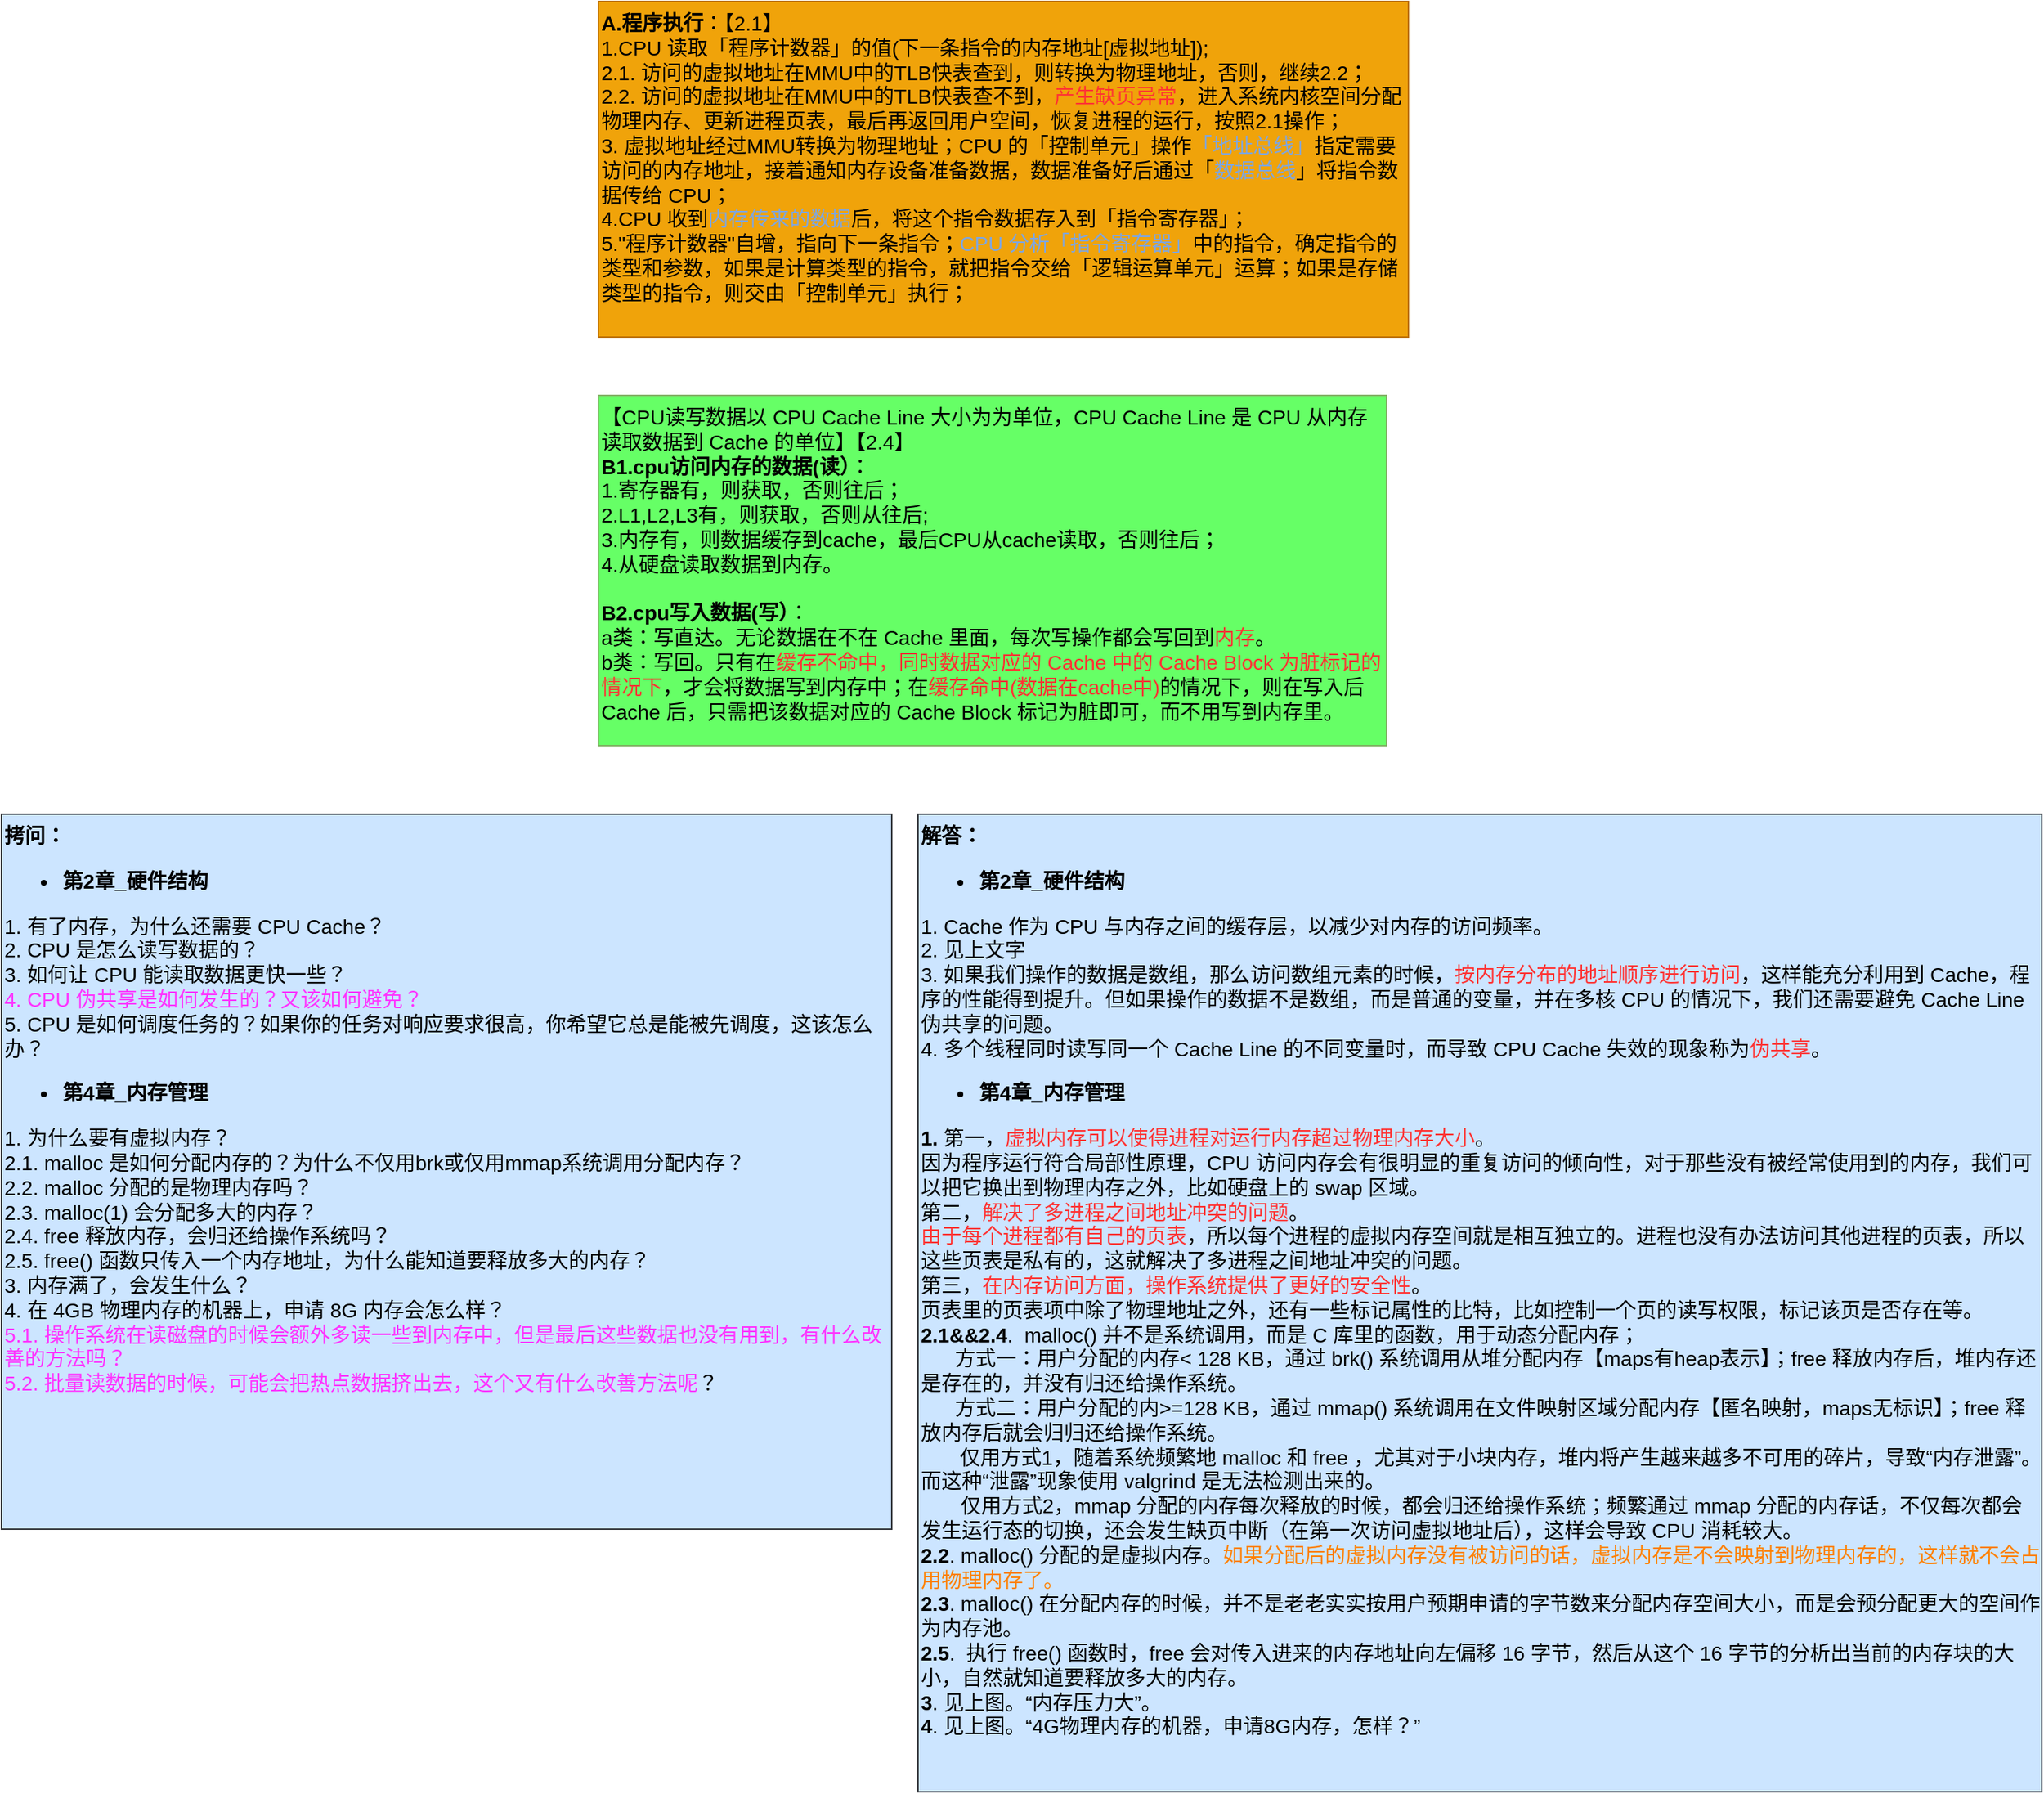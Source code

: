 <mxfile version="21.1.0" type="github">
  <diagram name="第 1 页" id="fNpLfGn5C1ve46DeuQOR">
    <mxGraphModel dx="1001" dy="-517" grid="1" gridSize="10" guides="1" tooltips="1" connect="1" arrows="1" fold="1" page="1" pageScale="1" pageWidth="827" pageHeight="1169" math="0" shadow="0">
      <root>
        <mxCell id="0" />
        <mxCell id="1" parent="0" />
        <mxCell id="XP6LI39cL5Eo3HFnyTUD-1" value="&lt;font style=&quot;font-size: 14px;&quot;&gt;&lt;b&gt;A.程序执行&lt;/b&gt;：【2.1】&lt;br&gt;1.CPU 读取「程序计数器」的值(下一条指令的内存地址[虚拟地址]);&lt;br&gt;2.1. 访问的虚拟地址在MMU中的TLB快表查到，则转换为物理地址，否则，继续2.2；&lt;br&gt;2.2. 访问的虚拟地址在MMU中的TLB快表查不到，&lt;font color=&quot;#ff3333&quot;&gt;产生缺页异常&lt;/font&gt;，进入系统内核空间分配物理内存、更新进程页表，最后再返回用户空间，恢复进程的运行，按照2.1操作；&lt;br&gt;3. 虚拟地址经过MMU转换为物理地址；CPU 的「控制单元」操作&lt;font color=&quot;#7ea6e0&quot;&gt;「地址总线」&lt;/font&gt;指定需要访问的内存地址，接着通知内存设备准备数据，数据准备好后通过「&lt;font color=&quot;#7ea6e0&quot;&gt;数据总线&lt;/font&gt;」将指令数据传给 CPU；&lt;br&gt;4.CPU 收到&lt;font color=&quot;#7ea6e0&quot;&gt;内存传来的数据&lt;/font&gt;后，将这个指令数据存入到「指令寄存器」；&lt;br&gt;5.&quot;程序计数器&quot;自增，指向下一条指令；&lt;font color=&quot;#7ea6e0&quot;&gt;CPU 分析「指令寄存器」&lt;/font&gt;中的指令，确定指令的类型和参数，如果是计算类型的指令，就把指令交给「逻辑运算单元」运算；如果是存储类型的指令，则交由「控制单元」执行；&lt;br&gt;&lt;/font&gt;" style="rounded=0;whiteSpace=wrap;html=1;strokeColor=#BD7000;fillColor=#f0a30a;align=left;verticalAlign=top;fontColor=#000000;" parent="1" vertex="1">
          <mxGeometry x="420" y="1930" width="555" height="230" as="geometry" />
        </mxCell>
        <mxCell id="XP6LI39cL5Eo3HFnyTUD-2" value="&lt;font style=&quot;font-size: 14px; user-select: auto;&quot;&gt;【CPU读写数据以 CPU Cache Line 大小为为单位，CPU Cache Line 是 CPU 从内存读取数据到 Cache 的单位】【2.4】&lt;b style=&quot;user-select: auto;&quot;&gt;&lt;br style=&quot;user-select: auto;&quot;&gt;B1.cpu访问内存的数据(读）&lt;/b&gt;：&lt;br style=&quot;user-select: auto;&quot;&gt;1.寄存器有，则获取，否则往后；&lt;br style=&quot;user-select: auto;&quot;&gt;2.L1,L2,L3有，则获取，否则从往后;&lt;br style=&quot;user-select: auto;&quot;&gt;3.内存有，则数据缓存到cache，最后CPU从cache读取，否则往后；&lt;br style=&quot;user-select: auto;&quot;&gt;4.从硬盘读取数据到内存。&lt;br style=&quot;user-select: auto;&quot;&gt;&lt;br style=&quot;user-select: auto;&quot;&gt;&lt;b style=&quot;border-color: var(--border-color); user-select: auto;&quot;&gt;B2.cpu写入数据(写）&lt;/b&gt;：&lt;br style=&quot;border-color: var(--border-color); user-select: auto;&quot;&gt;a类：写直达。无论数据在不在 Cache 里面，每次写操作都会写回到&lt;font style=&quot;border-color: var(--border-color); user-select: auto;&quot; color=&quot;#ff3333&quot;&gt;内存&lt;/font&gt;。&lt;br style=&quot;border-color: var(--border-color); user-select: auto;&quot;&gt;b类：写回。只有在&lt;font style=&quot;border-color: var(--border-color); user-select: auto;&quot; color=&quot;#ff3333&quot;&gt;缓存不命中，同时数据对应的 Cache 中的 Cache Block 为脏标记的情况下&lt;/font&gt;，才会将数据写到内存中；在&lt;font style=&quot;border-color: var(--border-color); user-select: auto;&quot; color=&quot;#ff3333&quot;&gt;缓存命中(数据在cache中)&lt;/font&gt;的情况下，则在写入后 Cache 后，只需把该数据对应的 Cache Block 标记为脏即可，而不用写到内存里。&lt;br style=&quot;border-color: var(--border-color); user-select: auto;&quot;&gt;&lt;/font&gt;" style="rounded=0;whiteSpace=wrap;html=1;strokeColor=#82b366;fillColor=#66FF66;align=left;verticalAlign=top;" parent="1" vertex="1">
          <mxGeometry x="420" y="2200" width="540" height="240" as="geometry" />
        </mxCell>
        <mxCell id="XP6LI39cL5Eo3HFnyTUD-3" value="&lt;font style=&quot;font-size: 14px; user-select: auto;&quot;&gt;&lt;b style=&quot;user-select: auto;&quot;&gt;拷问：&lt;br style=&quot;user-select: auto;&quot;&gt;&lt;ul style=&quot;user-select: auto;&quot;&gt;&lt;li style=&quot;user-select: auto;&quot;&gt;&lt;font style=&quot;user-select: auto;&quot;&gt;&lt;b style=&quot;user-select: auto;&quot;&gt;第2章_硬件结构&lt;/b&gt;&lt;/font&gt;&lt;/li&gt;&lt;/ul&gt;&lt;/b&gt;&lt;div style=&quot;user-select: auto;&quot;&gt;&lt;span style=&quot;font-size: 14px; user-select: auto;&quot;&gt;1. 有了内存，为什么还需要 CPU Cache？&lt;/span&gt;&lt;/div&gt;&lt;div style=&quot;user-select: auto;&quot;&gt;&lt;span style=&quot;font-size: 14px; user-select: auto;&quot;&gt;2. CPU 是怎么读写数据的？&lt;/span&gt;&lt;/div&gt;&lt;div style=&quot;user-select: auto;&quot;&gt;&lt;span style=&quot;font-size: 14px; user-select: auto;&quot;&gt;3. 如何让 CPU 能读取数据更快一些？&lt;/span&gt;&lt;/div&gt;&lt;div style=&quot;user-select: auto;&quot;&gt;&lt;span style=&quot;font-size: 14px; user-select: auto;&quot;&gt;&lt;font color=&quot;#ff33ff&quot; style=&quot;user-select: auto;&quot;&gt;4. CPU 伪共享是如何发生的？又该如何避免？&lt;/font&gt;&lt;/span&gt;&lt;/div&gt;&lt;div style=&quot;user-select: auto;&quot;&gt;&lt;span style=&quot;font-size: 14px; user-select: auto;&quot;&gt;5. CPU 是如何调度任务的？如果你的任务对响应要求很高，你希望它总是能被先调度，这该怎么办？&lt;/span&gt;&lt;/div&gt;&lt;div style=&quot;user-select: auto;&quot;&gt;&lt;ul style=&quot;user-select: auto;&quot;&gt;&lt;li style=&quot;user-select: auto;&quot;&gt;&lt;span style=&quot;font-size: 14px; user-select: auto;&quot;&gt;&lt;b style=&quot;user-select: auto;&quot;&gt;第4章_内存管理&lt;/b&gt;&lt;/span&gt;&lt;/li&gt;&lt;/ul&gt;&lt;/div&gt;&lt;div style=&quot;user-select: auto;&quot;&gt;&lt;span style=&quot;font-size: 14px; user-select: auto;&quot;&gt;1. 为什么要有虚拟内存？&lt;/span&gt;&lt;/div&gt;&lt;div style=&quot;user-select: auto;&quot;&gt;&lt;div style=&quot;user-select: auto;&quot;&gt;2.1. malloc 是如何分配内存的？为什么不仅用brk或仅用mmap系统调用分配内存？&lt;/div&gt;&lt;div style=&quot;user-select: auto;&quot;&gt;2.2. malloc 分配的是物理内存吗？&lt;/div&gt;&lt;div style=&quot;user-select: auto;&quot;&gt;2.3. malloc(1) 会分配多大的内存？&lt;/div&gt;&lt;div style=&quot;user-select: auto;&quot;&gt;2.4. free 释放内存，会归还给操作系统吗？&lt;/div&gt;&lt;div style=&quot;user-select: auto;&quot;&gt;2.5. free() 函数只传入一个内存地址，为什么能知道要释放多大的内存？&lt;/div&gt;&lt;/div&gt;&lt;div style=&quot;user-select: auto;&quot;&gt;&lt;span style=&quot;font-size: 14px; user-select: auto;&quot;&gt;3. 内存满了，会发生什么？&lt;/span&gt;&lt;/div&gt;&lt;/font&gt;&lt;font style=&quot;font-size: 14px; user-select: auto;&quot;&gt;&lt;span style=&quot;user-select: auto;&quot;&gt;4.&amp;nbsp;&lt;/span&gt;在 4GB 物理内存的机器上，申请 8G 内存会怎么样？&lt;br style=&quot;user-select: auto;&quot;&gt;&lt;font style=&quot;user-select: auto;&quot; color=&quot;#ff33ff&quot;&gt;5.1. 操作系统在读磁盘的时候会额外多读一些到内存中，但是最后这些数据也没有用到，有什么改善的方法吗？&lt;br style=&quot;user-select: auto;&quot;&gt;5.2. 批量读数据的时候，可能会把热点数据挤出去，这个又有什么改善方法呢&lt;/font&gt;？&lt;/font&gt;" style="rounded=0;whiteSpace=wrap;html=1;strokeColor=#36393d;fillColor=#cce5ff;align=left;verticalAlign=top;" parent="1" vertex="1">
          <mxGeometry x="11" y="2487" width="610" height="490" as="geometry" />
        </mxCell>
        <mxCell id="XP6LI39cL5Eo3HFnyTUD-4" value="&lt;font style=&quot;font-size: 14px; user-select: auto;&quot;&gt;&lt;font style=&quot;font-size: 14px; user-select: auto;&quot;&gt;&lt;b style=&quot;user-select: auto;&quot;&gt;解答：&lt;br style=&quot;user-select: auto;&quot;&gt;&lt;ul style=&quot;user-select: auto;&quot;&gt;&lt;li style=&quot;user-select: auto;&quot;&gt;&lt;font style=&quot;font-size: 14px; user-select: auto;&quot;&gt;&lt;b style=&quot;user-select: auto;&quot;&gt;第2章_硬件结构&lt;/b&gt;&lt;/font&gt;&amp;nbsp;&lt;/li&gt;&lt;/ul&gt;&lt;/b&gt;&lt;/font&gt;1. Cache 作为 CPU 与内存之间的缓存层，以减少对内存的访问频率。&lt;br style=&quot;user-select: auto;&quot;&gt;2. 见上文字&lt;br style=&quot;user-select: auto;&quot;&gt;3.&amp;nbsp;如果我们操作的数据是数组，那么访问数组元素的时候，&lt;font style=&quot;font-size: 14px; user-select: auto;&quot; color=&quot;#ff3333&quot;&gt;按内存分布的地址顺序进行访问&lt;/font&gt;，这样能充分利用到 Cache，程序的性能得到提升。但如果操作的数据不是数组，而是普通的变量，并在多核 CPU 的情况下，我们还需要避免 Cache Line 伪共享的问题。&lt;br style=&quot;user-select: auto;&quot;&gt;4.&amp;nbsp;多个线程同时读写同一个 Cache Line 的不同变量时，而导致 CPU Cache 失效的现象称为&lt;font style=&quot;font-size: 14px; user-select: auto;&quot; color=&quot;#ff3333&quot;&gt;伪共享&lt;/font&gt;。&lt;br style=&quot;user-select: auto;&quot;&gt;&lt;/font&gt;&lt;ul style=&quot;border-color: var(--border-color); font-size: 14px; user-select: auto;&quot;&gt;&lt;li style=&quot;border-color: var(--border-color); user-select: auto;&quot;&gt;&lt;b style=&quot;border-color: var(--border-color); user-select: auto;&quot;&gt;&lt;font style=&quot;font-size: 14px; user-select: auto;&quot;&gt;第4章_内存管理&lt;/font&gt;&lt;/b&gt;&lt;/li&gt;&lt;/ul&gt;&lt;p style=&quot;font-size: 14px; user-select: auto;&quot;&gt;&lt;/p&gt;&lt;div style=&quot;font-size: 14px; user-select: auto;&quot;&gt;&lt;font style=&quot;font-size: 14px; user-select: auto;&quot;&gt;&lt;b style=&quot;user-select: auto;&quot;&gt;1.&lt;/b&gt;&amp;nbsp;第一，&lt;font style=&quot;font-size: 14px; user-select: auto;&quot; color=&quot;#ff3333&quot;&gt;虚拟内存可以使得进程对运行内存超过物理内存大小&lt;/font&gt;。&lt;/font&gt;&lt;/div&gt;&lt;font style=&quot;font-size: 14px; user-select: auto;&quot;&gt;&lt;span style=&quot;background-color: initial; user-select: auto;&quot;&gt;因为程序运行符合局部性原理，CPU 访问内存会有很明显的重复访问的倾向性，对于那些没有被经常使用到的内存，我们可以把它换出到物理内存之外，比如硬盘上的 swap 区域。&lt;/span&gt;&lt;br style=&quot;user-select: auto;&quot;&gt;&lt;span style=&quot;background-color: initial; user-select: auto;&quot;&gt;第二，&lt;/span&gt;&lt;font style=&quot;background-color: initial; font-size: 14px; user-select: auto;&quot; color=&quot;#ff3333&quot;&gt;解决了多进程之间地址冲突的问题&lt;/font&gt;&lt;span style=&quot;background-color: initial; user-select: auto;&quot;&gt;。&lt;/span&gt;&lt;br style=&quot;user-select: auto;&quot;&gt;&lt;span style=&quot;background-color: initial; user-select: auto;&quot;&gt;&lt;font style=&quot;font-size: 14px; user-select: auto;&quot; color=&quot;#ff3333&quot;&gt;由于每个进程都有自己的页表&lt;/font&gt;，所以每个进程的虚拟内存空间就是相互独立的。进程也没有办法访问其他进程的页表，所以这些页表是私有的，这就解决了多进程之间地址冲突的问题。&lt;/span&gt;&lt;br style=&quot;user-select: auto;&quot;&gt;&lt;span style=&quot;background-color: initial; user-select: auto;&quot;&gt;第三，&lt;/span&gt;&lt;font style=&quot;background-color: initial; font-size: 14px; user-select: auto;&quot; color=&quot;#ff3333&quot;&gt;在内存访问方面，操作系统提供了更好的安全性&lt;/font&gt;&lt;span style=&quot;background-color: initial; user-select: auto;&quot;&gt;。&lt;/span&gt;&lt;br style=&quot;user-select: auto;&quot;&gt;&lt;/font&gt;&lt;div style=&quot;font-size: 14px; user-select: auto;&quot;&gt;&lt;font style=&quot;font-size: 14px; user-select: auto;&quot;&gt;页表里的页表项中除了物理地址之外，还有一些标记属性的比特，比如控制一个页的读写权限，标记该页是否存在等。&lt;/font&gt;&lt;/div&gt;&lt;div style=&quot;font-size: 14px; user-select: auto;&quot;&gt;&lt;font style=&quot;font-size: 14px; user-select: auto;&quot;&gt;&lt;b style=&quot;user-select: auto;&quot;&gt;2.1&amp;amp;&amp;amp;2.4&lt;/b&gt;.&amp;nbsp;&amp;nbsp;malloc() 并不是系统调用，而是 C 库里的函数，用于动态分配内存；&lt;/font&gt;&lt;/div&gt;&lt;div style=&quot;font-size: 14px; user-select: auto;&quot;&gt;&lt;span style=&quot;background-color: initial; user-select: auto;&quot;&gt;&amp;nbsp; &amp;nbsp; &amp;nbsp; 方式一：用户分配的内存&amp;lt; 128 KB，通过 brk() 系统调用从堆分配内存【maps有heap表示】；free 释放内存后，堆内&lt;/span&gt;&lt;span style=&quot;background-color: initial; user-select: auto;&quot;&gt;存还是存在的，并没有归还给操作系统。&amp;nbsp;&lt;/span&gt;&lt;/div&gt;&lt;div style=&quot;user-select: auto;&quot;&gt;&lt;font style=&quot;user-select: auto;&quot;&gt;&lt;div style=&quot;font-size: 14px; user-select: auto;&quot;&gt;&amp;nbsp; &amp;nbsp; &amp;nbsp; 方式二：用户分配的内&amp;gt;=128 KB，通过 mmap() 系统调用在文件映射区域分配内存【匿名映射，maps无标识】；free 释放内存后就会归归还给操作系统。&lt;/div&gt;&lt;div style=&quot;user-select: auto;&quot;&gt;&amp;nbsp; &amp;nbsp; &amp;nbsp; &amp;nbsp;&amp;nbsp;&lt;span style=&quot;background-color: initial; font-size: 14px; user-select: auto;&quot;&gt;仅用方式1，随着系统频繁地 malloc 和 free ，尤其对于小块内存，堆内将产生越来越多不可用的碎片，导致“内存泄露”。而这种“泄露”现象使用 valgrind 是无法检测出来的。&lt;/span&gt;&lt;/div&gt;&lt;/font&gt;&lt;div style=&quot;user-select: auto;&quot;&gt;&lt;span style=&quot;font-size: 14px; user-select: auto;&quot;&gt;&amp;nbsp; &amp;nbsp; &amp;nbsp; &amp;nbsp;仅用方式2，mmap 分配的内存每次释放的时候，都会归还给操作系统；频繁通过 mmap 分配的内存话，不仅每次都会发生运行态的切换，还会发生缺页中断（在第一次访问虚拟地址后），这样会导致 CPU 消耗较大。&lt;/span&gt;&lt;/div&gt;&lt;div style=&quot;user-select: auto;&quot;&gt;&lt;span style=&quot;font-size: 14px; background-color: initial; user-select: auto;&quot;&gt;&lt;b style=&quot;user-select: auto;&quot;&gt;2.2&lt;/b&gt;. malloc() 分配的是虚拟内存。&lt;/span&gt;&lt;font style=&quot;font-size: 14px; background-color: initial; user-select: auto;&quot; color=&quot;#ff8000&quot;&gt;如果分配后的虚拟内存没有被访问的话，虚拟内存是不会映射到物理内存的，这样就不会占用物理内存了。&lt;/font&gt;&lt;br style=&quot;user-select: auto;&quot;&gt;&lt;/div&gt;&lt;/div&gt;&lt;div style=&quot;font-size: 14px; user-select: auto;&quot;&gt;&lt;font style=&quot;font-size: 14px; user-select: auto;&quot;&gt;&lt;b style=&quot;user-select: auto;&quot;&gt;2.3&lt;/b&gt;.&amp;nbsp;malloc() 在分配内存的时候，并不是老老实实按用户预期申请的字节数来分配内存空间大小，而是会预分配更大的空间作为内存池。&lt;/font&gt;&lt;/div&gt;&lt;div style=&quot;font-size: 14px; user-select: auto;&quot;&gt;&lt;font style=&quot;font-size: 14px; user-select: auto;&quot;&gt;&lt;b style=&quot;user-select: auto;&quot;&gt;2.5&lt;/b&gt;.&amp;nbsp;&amp;nbsp;执行 free() 函数时，free 会对传入进来的内存地址向左偏移 16 字节，然后从这个 16 字节的分析出当前的内存块的大小，自然就知道要释放多大的内存。&lt;/font&gt;&lt;/div&gt;&lt;div style=&quot;font-size: 14px; user-select: auto;&quot;&gt;&lt;font style=&quot;font-size: 14px; user-select: auto;&quot;&gt;&lt;div style=&quot;border-color: var(--border-color); user-select: auto;&quot;&gt;&lt;b style=&quot;border-color: var(--border-color); user-select: auto;&quot;&gt;3&lt;/b&gt;. 见上图。“内存压力大”。&lt;/div&gt;&lt;div style=&quot;border-color: var(--border-color); user-select: auto;&quot;&gt;&lt;b style=&quot;border-color: var(--border-color); user-select: auto;&quot;&gt;4&lt;/b&gt;. 见上图。“4G物理内存的机器，申请8G内存，怎样？&lt;span style=&quot;background-color: initial; user-select: auto;&quot;&gt;”&lt;/span&gt;&lt;/div&gt;&lt;/font&gt;&lt;/div&gt;&lt;p style=&quot;user-select: auto;&quot;&gt;&lt;/p&gt;" style="rounded=0;whiteSpace=wrap;html=1;strokeColor=#36393d;fillColor=#cce5ff;align=left;verticalAlign=top;" parent="1" vertex="1">
          <mxGeometry x="639" y="2487" width="770" height="670" as="geometry" />
        </mxCell>
      </root>
    </mxGraphModel>
  </diagram>
</mxfile>
